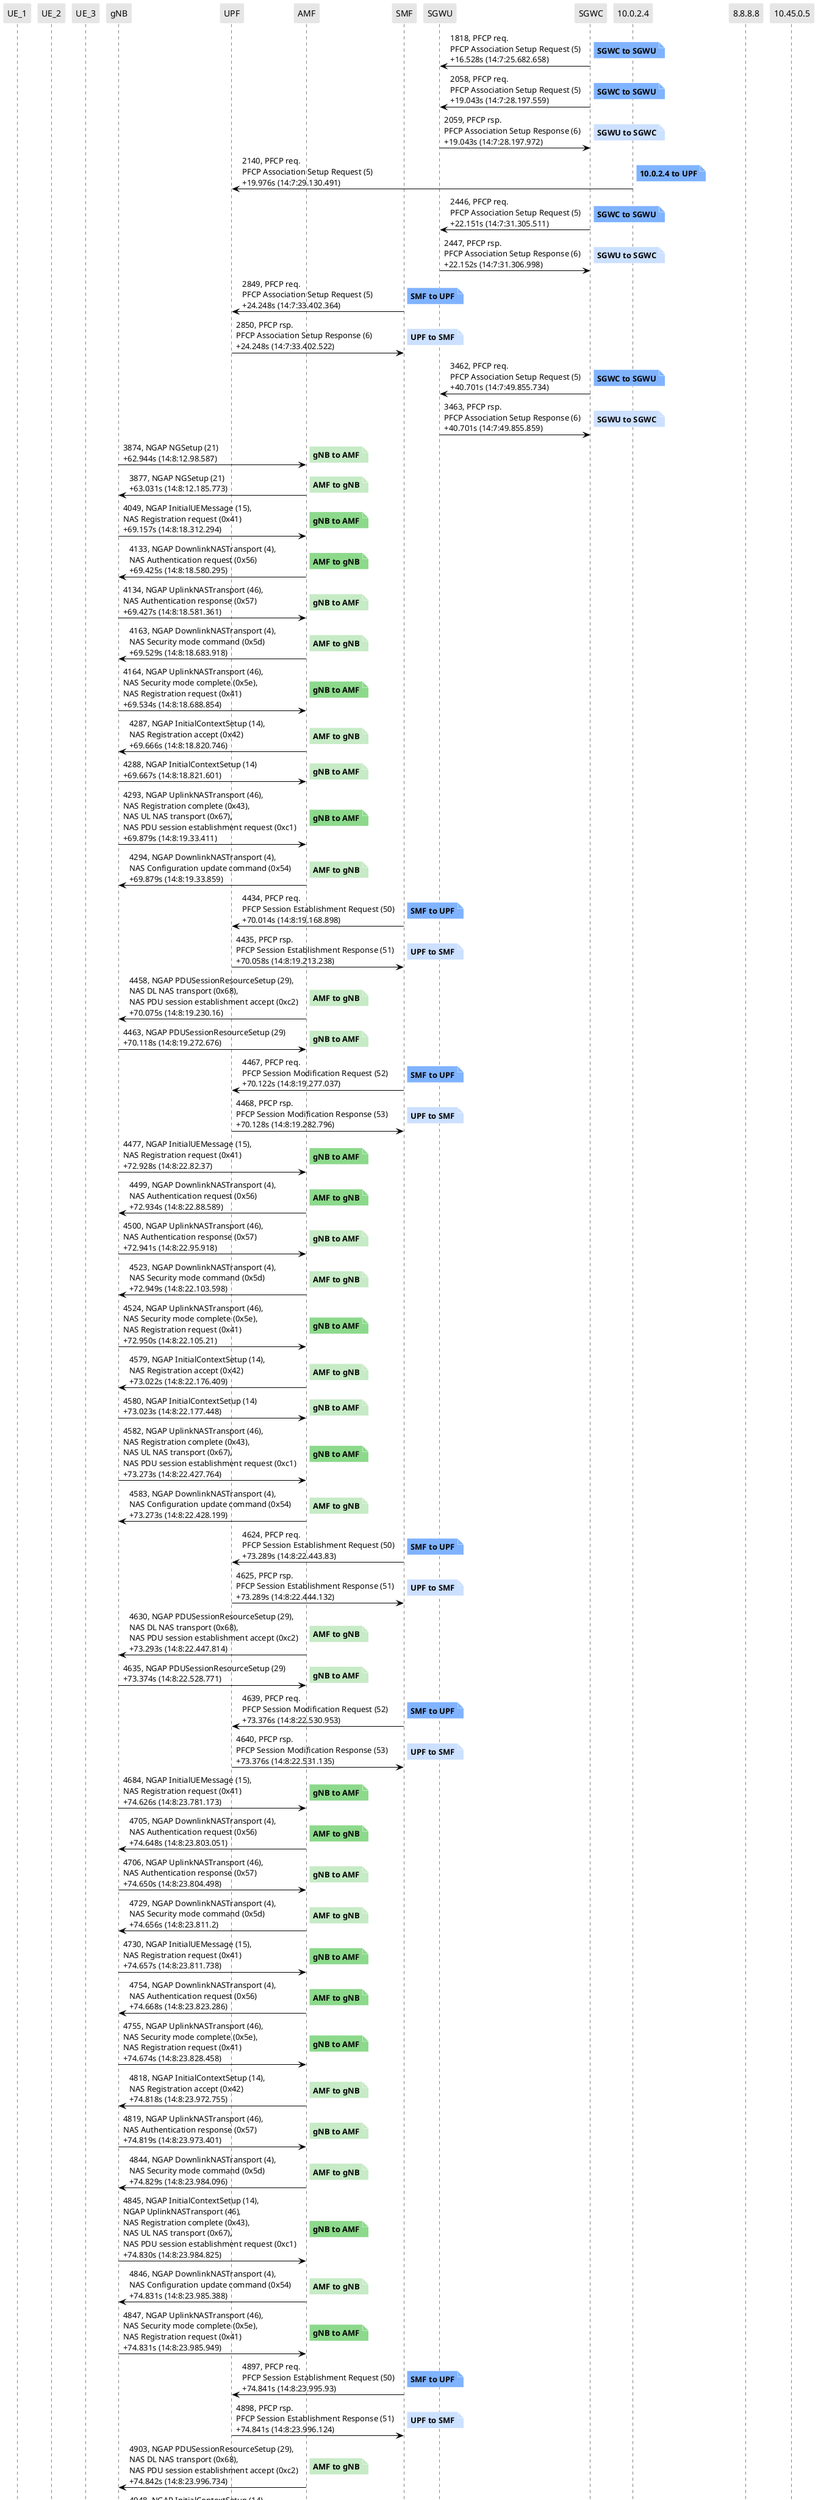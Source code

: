 @startuml
skinparam shadowing false
skinparam NoteBorderColor white
skinparam sequence {
    ArrowColor black
    LifeLineBorderColor black
    LifeLineBackgroundColor black
    ParticipantBorderColor white
    ParticipantBackgroundColor #e6e6e6
}
participant "UE_1"
participant "UE_2"
participant "UE_3"
participant "gNB"
participant "UPF"
participant "AMF"
participant "SMF"
participant "SGWU"
participant "SGWC"
participant "10.0.2.4"
participant "8.8.8.8"
participant "10.45.0.5"

"SGWC" -> "SGWU": 1818, PFCP req.\nPFCP Association Setup Request (5)\n+16.528s (14:7:25.682.658)

note right #80b3ff
**SGWC to SGWU**
end note

"SGWC" -> "SGWU": 2058, PFCP req.\nPFCP Association Setup Request (5)\n+19.043s (14:7:28.197.559)

note right #80b3ff
**SGWC to SGWU**
end note

"SGWU" -> "SGWC": 2059, PFCP rsp.\nPFCP Association Setup Response (6)\n+19.043s (14:7:28.197.972)

note right #cce0ff
**SGWU to SGWC**
end note

"10.0.2.4" -> "UPF": 2140, PFCP req.\nPFCP Association Setup Request (5)\n+19.976s (14:7:29.130.491)

note right #80b3ff
**10.0.2.4 to UPF**
end note

"SGWC" -> "SGWU": 2446, PFCP req.\nPFCP Association Setup Request (5)\n+22.151s (14:7:31.305.511)

note right #80b3ff
**SGWC to SGWU**
end note

"SGWU" -> "SGWC": 2447, PFCP rsp.\nPFCP Association Setup Response (6)\n+22.152s (14:7:31.306.998)

note right #cce0ff
**SGWU to SGWC**
end note

"SMF" -> "UPF": 2849, PFCP req.\nPFCP Association Setup Request (5)\n+24.248s (14:7:33.402.364)

note right #80b3ff
**SMF to UPF**
end note

"UPF" -> "SMF": 2850, PFCP rsp.\nPFCP Association Setup Response (6)\n+24.248s (14:7:33.402.522)

note right #cce0ff
**UPF to SMF**
end note

"SGWC" -> "SGWU": 3462, PFCP req.\nPFCP Association Setup Request (5)\n+40.701s (14:7:49.855.734)

note right #80b3ff
**SGWC to SGWU**
end note

"SGWU" -> "SGWC": 3463, PFCP rsp.\nPFCP Association Setup Response (6)\n+40.701s (14:7:49.855.859)

note right #cce0ff
**SGWU to SGWC**
end note

"gNB" -> "AMF": 3874, NGAP NGSetup (21)\n+62.944s (14:8:12.98.587)

note right #c6ebc6
**gNB to AMF**
end note

"AMF" -> "gNB": 3877, NGAP NGSetup (21)\n+63.031s (14:8:12.185.773)

note right #c6ebc6
**AMF to gNB**
end note

"gNB" -> "AMF": 4049, NGAP InitialUEMessage (15),\nNAS Registration request (0x41)\n+69.157s (14:8:18.312.294)

note right #8cd98c
**gNB to AMF**
end note

"AMF" -> "gNB": 4133, NGAP DownlinkNASTransport (4),\nNAS Authentication request (0x56)\n+69.425s (14:8:18.580.295)

note right #8cd98c
**AMF to gNB**
end note

"gNB" -> "AMF": 4134, NGAP UplinkNASTransport (46),\nNAS Authentication response (0x57)\n+69.427s (14:8:18.581.361)

note right #c6ebc6
**gNB to AMF**
end note

"AMF" -> "gNB": 4163, NGAP DownlinkNASTransport (4),\nNAS Security mode command (0x5d)\n+69.529s (14:8:18.683.918)

note right #c6ebc6
**AMF to gNB**
end note

"gNB" -> "AMF": 4164, NGAP UplinkNASTransport (46),\nNAS Security mode complete (0x5e),\nNAS Registration request (0x41)\n+69.534s (14:8:18.688.854)

note right #8cd98c
**gNB to AMF**
end note

"AMF" -> "gNB": 4287, NGAP InitialContextSetup (14),\nNAS Registration accept (0x42)\n+69.666s (14:8:18.820.746)

note right #c6ebc6
**AMF to gNB**
end note

"gNB" -> "AMF": 4288, NGAP InitialContextSetup (14)\n+69.667s (14:8:18.821.601)

note right #c6ebc6
**gNB to AMF**
end note

"gNB" -> "AMF": 4293, NGAP UplinkNASTransport (46),\nNAS Registration complete (0x43),\nNAS UL NAS transport (0x67),\nNAS PDU session establishment request (0xc1)\n+69.879s (14:8:19.33.411)

note right #8cd98c
**gNB to AMF**
end note

"AMF" -> "gNB": 4294, NGAP DownlinkNASTransport (4),\nNAS Configuration update command (0x54)\n+69.879s (14:8:19.33.859)

note right #c6ebc6
**AMF to gNB**
end note

"SMF" -> "UPF": 4434, PFCP req.\nPFCP Session Establishment Request (50)\n+70.014s (14:8:19.168.898)

note right #80b3ff
**SMF to UPF**
end note

"UPF" -> "SMF": 4435, PFCP rsp.\nPFCP Session Establishment Response (51)\n+70.058s (14:8:19.213.238)

note right #cce0ff
**UPF to SMF**
end note

"AMF" -> "gNB": 4458, NGAP PDUSessionResourceSetup (29),\nNAS DL NAS transport (0x68),\nNAS PDU session establishment accept (0xc2)\n+70.075s (14:8:19.230.16)

note right #c6ebc6
**AMF to gNB**
end note

"gNB" -> "AMF": 4463, NGAP PDUSessionResourceSetup (29)\n+70.118s (14:8:19.272.676)

note right #c6ebc6
**gNB to AMF**
end note

"SMF" -> "UPF": 4467, PFCP req.\nPFCP Session Modification Request (52)\n+70.122s (14:8:19.277.037)

note right #80b3ff
**SMF to UPF**
end note

"UPF" -> "SMF": 4468, PFCP rsp.\nPFCP Session Modification Response (53)\n+70.128s (14:8:19.282.796)

note right #cce0ff
**UPF to SMF**
end note

"gNB" -> "AMF": 4477, NGAP InitialUEMessage (15),\nNAS Registration request (0x41)\n+72.928s (14:8:22.82.37)

note right #8cd98c
**gNB to AMF**
end note

"AMF" -> "gNB": 4499, NGAP DownlinkNASTransport (4),\nNAS Authentication request (0x56)\n+72.934s (14:8:22.88.589)

note right #8cd98c
**AMF to gNB**
end note

"gNB" -> "AMF": 4500, NGAP UplinkNASTransport (46),\nNAS Authentication response (0x57)\n+72.941s (14:8:22.95.918)

note right #c6ebc6
**gNB to AMF**
end note

"AMF" -> "gNB": 4523, NGAP DownlinkNASTransport (4),\nNAS Security mode command (0x5d)\n+72.949s (14:8:22.103.598)

note right #c6ebc6
**AMF to gNB**
end note

"gNB" -> "AMF": 4524, NGAP UplinkNASTransport (46),\nNAS Security mode complete (0x5e),\nNAS Registration request (0x41)\n+72.950s (14:8:22.105.21)

note right #8cd98c
**gNB to AMF**
end note

"AMF" -> "gNB": 4579, NGAP InitialContextSetup (14),\nNAS Registration accept (0x42)\n+73.022s (14:8:22.176.409)

note right #c6ebc6
**AMF to gNB**
end note

"gNB" -> "AMF": 4580, NGAP InitialContextSetup (14)\n+73.023s (14:8:22.177.448)

note right #c6ebc6
**gNB to AMF**
end note

"gNB" -> "AMF": 4582, NGAP UplinkNASTransport (46),\nNAS Registration complete (0x43),\nNAS UL NAS transport (0x67),\nNAS PDU session establishment request (0xc1)\n+73.273s (14:8:22.427.764)

note right #8cd98c
**gNB to AMF**
end note

"AMF" -> "gNB": 4583, NGAP DownlinkNASTransport (4),\nNAS Configuration update command (0x54)\n+73.273s (14:8:22.428.199)

note right #c6ebc6
**AMF to gNB**
end note

"SMF" -> "UPF": 4624, PFCP req.\nPFCP Session Establishment Request (50)\n+73.289s (14:8:22.443.83)

note right #80b3ff
**SMF to UPF**
end note

"UPF" -> "SMF": 4625, PFCP rsp.\nPFCP Session Establishment Response (51)\n+73.289s (14:8:22.444.132)

note right #cce0ff
**UPF to SMF**
end note

"AMF" -> "gNB": 4630, NGAP PDUSessionResourceSetup (29),\nNAS DL NAS transport (0x68),\nNAS PDU session establishment accept (0xc2)\n+73.293s (14:8:22.447.814)

note right #c6ebc6
**AMF to gNB**
end note

"gNB" -> "AMF": 4635, NGAP PDUSessionResourceSetup (29)\n+73.374s (14:8:22.528.771)

note right #c6ebc6
**gNB to AMF**
end note

"SMF" -> "UPF": 4639, PFCP req.\nPFCP Session Modification Request (52)\n+73.376s (14:8:22.530.953)

note right #80b3ff
**SMF to UPF**
end note

"UPF" -> "SMF": 4640, PFCP rsp.\nPFCP Session Modification Response (53)\n+73.376s (14:8:22.531.135)

note right #cce0ff
**UPF to SMF**
end note

"gNB" -> "AMF": 4684, NGAP InitialUEMessage (15),\nNAS Registration request (0x41)\n+74.626s (14:8:23.781.173)

note right #8cd98c
**gNB to AMF**
end note

"AMF" -> "gNB": 4705, NGAP DownlinkNASTransport (4),\nNAS Authentication request (0x56)\n+74.648s (14:8:23.803.051)

note right #8cd98c
**AMF to gNB**
end note

"gNB" -> "AMF": 4706, NGAP UplinkNASTransport (46),\nNAS Authentication response (0x57)\n+74.650s (14:8:23.804.498)

note right #c6ebc6
**gNB to AMF**
end note

"AMF" -> "gNB": 4729, NGAP DownlinkNASTransport (4),\nNAS Security mode command (0x5d)\n+74.656s (14:8:23.811.2)

note right #c6ebc6
**AMF to gNB**
end note

"gNB" -> "AMF": 4730, NGAP InitialUEMessage (15),\nNAS Registration request (0x41)\n+74.657s (14:8:23.811.738)

note right #8cd98c
**gNB to AMF**
end note

"AMF" -> "gNB": 4754, NGAP DownlinkNASTransport (4),\nNAS Authentication request (0x56)\n+74.668s (14:8:23.823.286)

note right #8cd98c
**AMF to gNB**
end note

"gNB" -> "AMF": 4755, NGAP UplinkNASTransport (46),\nNAS Security mode complete (0x5e),\nNAS Registration request (0x41)\n+74.674s (14:8:23.828.458)

note right #8cd98c
**gNB to AMF**
end note

"AMF" -> "gNB": 4818, NGAP InitialContextSetup (14),\nNAS Registration accept (0x42)\n+74.818s (14:8:23.972.755)

note right #c6ebc6
**AMF to gNB**
end note

"gNB" -> "AMF": 4819, NGAP UplinkNASTransport (46),\nNAS Authentication response (0x57)\n+74.819s (14:8:23.973.401)

note right #c6ebc6
**gNB to AMF**
end note

"AMF" -> "gNB": 4844, NGAP DownlinkNASTransport (4),\nNAS Security mode command (0x5d)\n+74.829s (14:8:23.984.096)

note right #c6ebc6
**AMF to gNB**
end note

"gNB" -> "AMF": 4845, NGAP InitialContextSetup (14),\nNGAP UplinkNASTransport (46),\nNAS Registration complete (0x43),\nNAS UL NAS transport (0x67),\nNAS PDU session establishment request (0xc1)\n+74.830s (14:8:23.984.825)

note right #8cd98c
**gNB to AMF**
end note

"AMF" -> "gNB": 4846, NGAP DownlinkNASTransport (4),\nNAS Configuration update command (0x54)\n+74.831s (14:8:23.985.388)

note right #c6ebc6
**AMF to gNB**
end note

"gNB" -> "AMF": 4847, NGAP UplinkNASTransport (46),\nNAS Security mode complete (0x5e),\nNAS Registration request (0x41)\n+74.831s (14:8:23.985.949)

note right #8cd98c
**gNB to AMF**
end note

"SMF" -> "UPF": 4897, PFCP req.\nPFCP Session Establishment Request (50)\n+74.841s (14:8:23.995.93)

note right #80b3ff
**SMF to UPF**
end note

"UPF" -> "SMF": 4898, PFCP rsp.\nPFCP Session Establishment Response (51)\n+74.841s (14:8:23.996.124)

note right #cce0ff
**UPF to SMF**
end note

"AMF" -> "gNB": 4903, NGAP PDUSessionResourceSetup (29),\nNAS DL NAS transport (0x68),\nNAS PDU session establishment accept (0xc2)\n+74.842s (14:8:23.996.734)

note right #c6ebc6
**AMF to gNB**
end note

"AMF" -> "gNB": 4948, NGAP InitialContextSetup (14),\nNAS Registration accept (0x42)\n+74.863s (14:8:24.17.654)

note right #c6ebc6
**AMF to gNB**
end note

"gNB" -> "AMF": 4950, NGAP PDUSessionResourceSetup (29)\n+74.898s (14:8:24.52.333)

note right #c6ebc6
**gNB to AMF**
end note

"SMF" -> "UPF": 4954, PFCP req.\nPFCP Session Modification Request (52)\n+74.898s (14:8:24.52.987)

note right #80b3ff
**SMF to UPF**
end note

"UPF" -> "SMF": 4955, PFCP rsp.\nPFCP Session Modification Response (53)\n+74.898s (14:8:24.53.1)

note right #cce0ff
**UPF to SMF**
end note

"gNB" -> "AMF": 4961, NGAP InitialContextSetup (14),\nNGAP UplinkNASTransport (46),\nNAS Registration complete (0x43),\nNAS UL NAS transport (0x67),\nNAS PDU session establishment request (0xc1)\n+75.129s (14:8:24.283.575)

note right #8cd98c
**gNB to AMF**
end note

"AMF" -> "gNB": 4962, NGAP DownlinkNASTransport (4),\nNAS Configuration update command (0x54)\n+75.130s (14:8:24.284.564)

note right #c6ebc6
**AMF to gNB**
end note

"SMF" -> "UPF": 5002, PFCP req.\nPFCP Session Establishment Request (50)\n+75.155s (14:8:24.309.819)

note right #80b3ff
**SMF to UPF**
end note

"UPF" -> "SMF": 5003, PFCP rsp.\nPFCP Session Establishment Response (51)\n+75.155s (14:8:24.310.168)

note right #cce0ff
**UPF to SMF**
end note

"AMF" -> "gNB": 5008, NGAP PDUSessionResourceSetup (29),\nNAS DL NAS transport (0x68),\nNAS PDU session establishment accept (0xc2)\n+75.157s (14:8:24.312.16)

note right #c6ebc6
**AMF to gNB**
end note

"gNB" -> "AMF": 5013, NGAP PDUSessionResourceSetup (29)\n+75.204s (14:8:24.359.109)

note right #c6ebc6
**gNB to AMF**
end note

"SMF" -> "UPF": 5017, PFCP req.\nPFCP Session Modification Request (52)\n+75.205s (14:8:24.360.097)

note right #80b3ff
**SMF to UPF**
end note

"UPF" -> "SMF": 5018, PFCP rsp.\nPFCP Session Modification Response (53)\n+75.205s (14:8:24.360.314)

note right #cce0ff
**UPF to SMF**
end note

"gNB" -> "UPF": 5060, GTP<ICMP>\n+78.060s (14:8:27.214.349)

note right
**gNB to UPF**
end note

"UE_1" -> "8.8.8.8": 5061, ICMP\n+78.060s (14:8:27.214.934)

note right
**UE_1 to 8.8.8.8**
end note

"10.0.2.4" -> "8.8.8.8": 5062, ICMP\n+78.060s (14:8:27.215.0)

note right
**10.0.2.4 to 8.8.8.8**
end note

"8.8.8.8" -> "10.0.2.4": 5063, ICMP\n+78.099s (14:8:27.253.602)

note right
**8.8.8.8 to 10.0.2.4**
end note

"8.8.8.8" -> "UE_1": 5064, ICMP\n+78.099s (14:8:27.253.637)

note right
**8.8.8.8 to UE_1**
end note

"UPF" -> "gNB": 5065, GTP<ICMP>\n+78.099s (14:8:27.253.874)

note right
**UPF to gNB**
end note

"gNB" -> "UPF": 5071, GTP<ICMP>\n+79.060s (14:8:28.215.058)

note right
**gNB to UPF**
end note

"UE_1" -> "8.8.8.8": 5072, ICMP\n+79.060s (14:8:28.215.154)

note right
**UE_1 to 8.8.8.8**
end note

"10.0.2.4" -> "8.8.8.8": 5073, ICMP\n+79.060s (14:8:28.215.17)

note right
**10.0.2.4 to 8.8.8.8**
end note

"8.8.8.8" -> "10.0.2.4": 5074, ICMP\n+79.084s (14:8:28.238.317)

note right
**8.8.8.8 to 10.0.2.4**
end note

"8.8.8.8" -> "UE_1": 5075, ICMP\n+79.084s (14:8:28.238.344)

note right
**8.8.8.8 to UE_1**
end note

"UPF" -> "gNB": 5076, GTP<ICMP>\n+79.084s (14:8:28.238.419)

note right
**UPF to gNB**
end note

"gNB" -> "UPF": 5083, GTP<ICMP>\n+80.061s (14:8:29.215.903)

note right
**gNB to UPF**
end note

"UE_1" -> "8.8.8.8": 5084, ICMP\n+80.061s (14:8:29.215.991)

note right
**UE_1 to 8.8.8.8**
end note

"10.0.2.4" -> "8.8.8.8": 5085, ICMP\n+80.061s (14:8:29.216.01)

note right
**10.0.2.4 to 8.8.8.8**
end note

"8.8.8.8" -> "10.0.2.4": 5086, ICMP\n+80.082s (14:8:29.236.849)

note right
**8.8.8.8 to 10.0.2.4**
end note

"8.8.8.8" -> "UE_1": 5087, ICMP\n+80.082s (14:8:29.236.935)

note right
**8.8.8.8 to UE_1**
end note

"UPF" -> "gNB": 5088, GTP<ICMP>\n+80.082s (14:8:29.237.011)

note right
**UPF to gNB**
end note

"gNB" -> "UPF": 5128, GTP<ICMP>\n+81.062s (14:8:30.216.876)

note right
**gNB to UPF**
end note

"UE_1" -> "8.8.8.8": 5129, ICMP\n+81.062s (14:8:30.216.966)

note right
**UE_1 to 8.8.8.8**
end note

"10.0.2.4" -> "8.8.8.8": 5130, ICMP\n+81.062s (14:8:30.216.982)

note right
**10.0.2.4 to 8.8.8.8**
end note

"8.8.8.8" -> "10.0.2.4": 5131, ICMP\n+81.096s (14:8:30.250.728)

note right
**8.8.8.8 to 10.0.2.4**
end note

"8.8.8.8" -> "UE_1": 5132, ICMP\n+81.096s (14:8:30.250.754)

note right
**8.8.8.8 to UE_1**
end note

"UPF" -> "gNB": 5133, GTP<ICMP>\n+81.096s (14:8:30.250.915)

note right
**UPF to gNB**
end note

"gNB" -> "UPF": 5140, GTP<ICMP>\n+82.063s (14:8:31.217.83)

note right
**gNB to UPF**
end note

"UE_1" -> "8.8.8.8": 5141, ICMP\n+82.063s (14:8:31.217.92)

note right
**UE_1 to 8.8.8.8**
end note

"10.0.2.4" -> "8.8.8.8": 5142, ICMP\n+82.063s (14:8:31.217.935)

note right
**10.0.2.4 to 8.8.8.8**
end note

"8.8.8.8" -> "10.0.2.4": 5143, ICMP\n+82.079s (14:8:31.233.704)

note right
**8.8.8.8 to 10.0.2.4**
end note

"8.8.8.8" -> "UE_1": 5144, ICMP\n+82.079s (14:8:31.233.731)

note right
**8.8.8.8 to UE_1**
end note

"UPF" -> "gNB": 5145, GTP<ICMP>\n+82.079s (14:8:31.233.809)

note right
**UPF to gNB**
end note

@enduml
